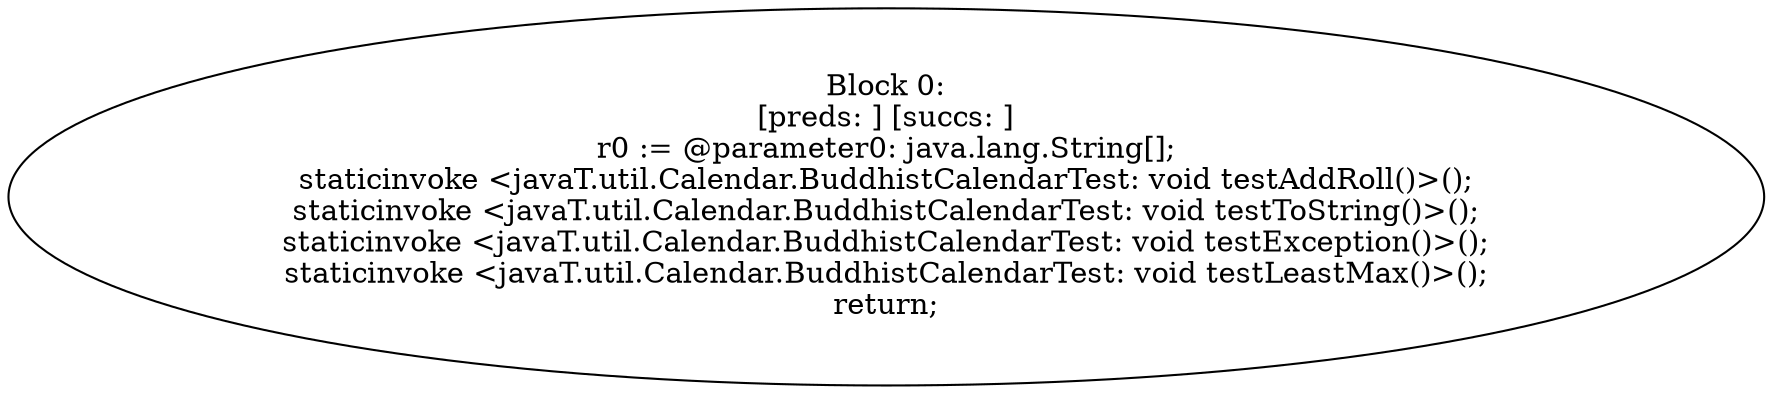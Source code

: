 digraph "unitGraph" {
    "Block 0:
[preds: ] [succs: ]
r0 := @parameter0: java.lang.String[];
staticinvoke <javaT.util.Calendar.BuddhistCalendarTest: void testAddRoll()>();
staticinvoke <javaT.util.Calendar.BuddhistCalendarTest: void testToString()>();
staticinvoke <javaT.util.Calendar.BuddhistCalendarTest: void testException()>();
staticinvoke <javaT.util.Calendar.BuddhistCalendarTest: void testLeastMax()>();
return;
"
}
